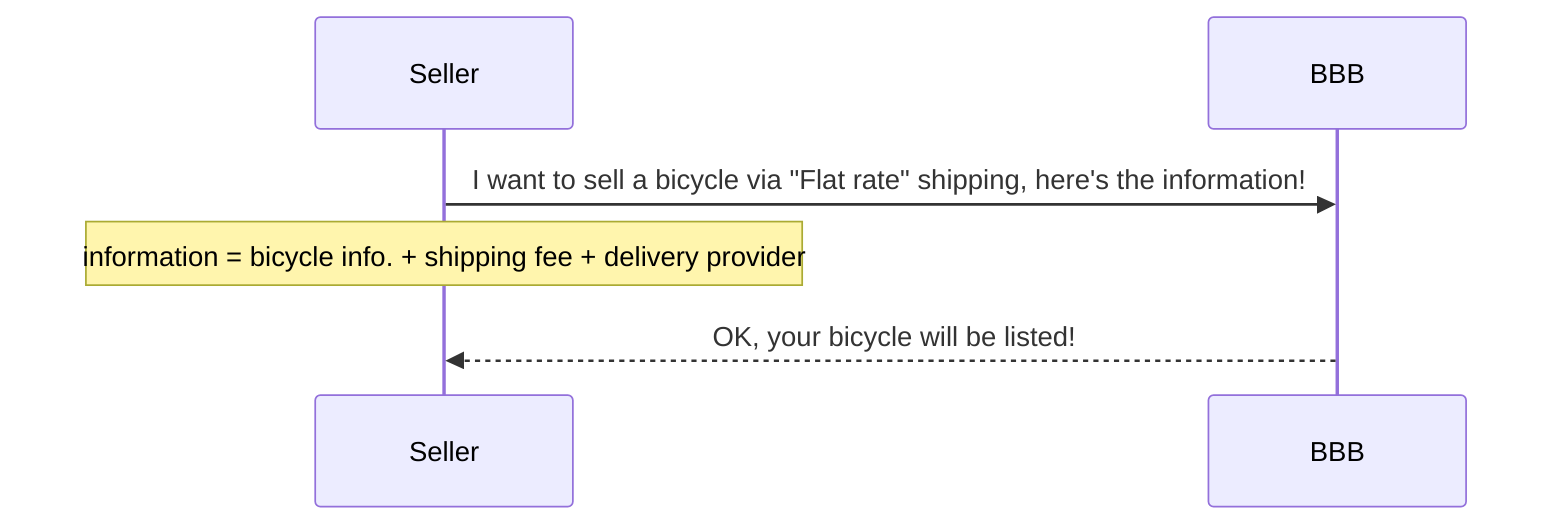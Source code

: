sequenceDiagram
    participant Seller
    participant BBB
    Seller->>BBB: I want to sell a bicycle via "Flat rate" shipping, here's the information!
    Note over Seller: information = bicycle info. + shipping fee + delivery provider
    BBB-->>Seller: OK, your bicycle will be listed!